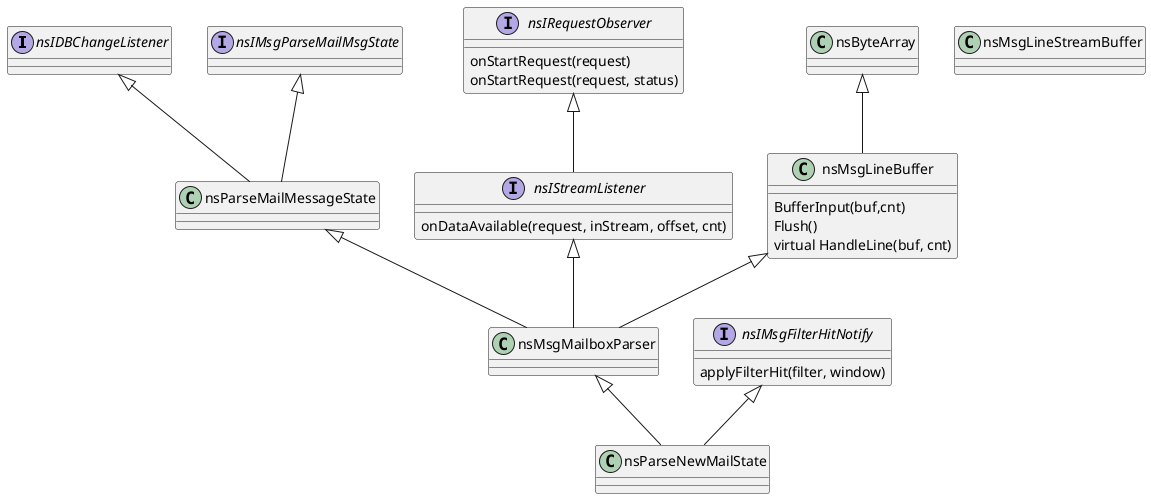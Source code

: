@startuml


interface nsIDBChangeListener

interface nsIMsgParseMailMsgState

interface nsIRequestObserver {
    onStartRequest(request)
    onStartRequest(request, status)
}

interface nsIStreamListener {
  onDataAvailable(request, inStream, offset, cnt)
}
nsIRequestObserver <|-- nsIStreamListener


interface nsIMsgFilterHitNotify {
  applyFilterHit(filter, window)
}


class nsByteArray

class nsMsgLineBuffer {
  BufferInput(buf,cnt)
  Flush()
  virtual HandleLine(buf, cnt)
}
nsByteArray <|-- nsMsgLineBuffer

class nsParseMailMessageState
nsIMsgParseMailMsgState <|-- nsParseMailMessageState
nsIDBChangeListener <|-- nsParseMailMessageState

class nsMsgMailboxParser
nsIStreamListener <|-- nsMsgMailboxParser
nsParseMailMessageState <|-- nsMsgMailboxParser
nsMsgLineBuffer <|-- nsMsgMailboxParser


class nsParseNewMailState
nsMsgMailboxParser <|-- nsParseNewMailState
nsIMsgFilterHitNotify <|-- nsParseNewMailState

class nsMsgLineStreamBuffer


@enduml

